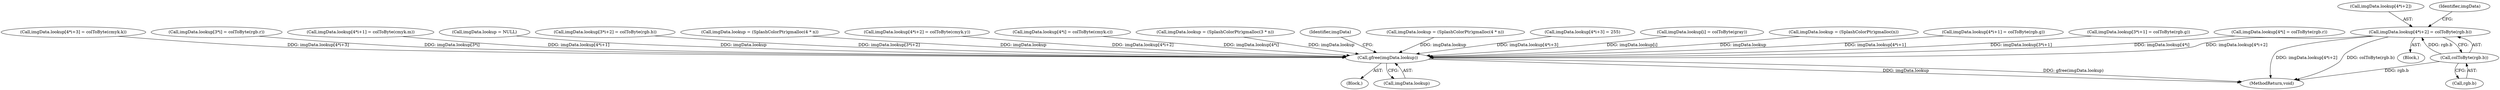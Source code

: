 digraph "0_poppler_7b2d314a61fd0e12f47c62996cb49ec0d1ba747a_10@array" {
"1000400" [label="(Call,imgData.lookup[4*i+2] = colToByte(rgb.b))"];
"1000410" [label="(Call,colToByte(rgb.b))"];
"1000561" [label="(Call,gfree(imgData.lookup))"];
"1000561" [label="(Call,gfree(imgData.lookup))"];
"1000497" [label="(Call,imgData.lookup[4*i+3] = colToByte(cmyk.k))"];
"1000109" [label="(Block,)"];
"1000401" [label="(Call,imgData.lookup[4*i+2])"];
"1000410" [label="(Call,colToByte(rgb.b))"];
"1000302" [label="(Call,imgData.lookup[3*i] = colToByte(rgb.r))"];
"1000469" [label="(Call,imgData.lookup[4*i+1] = colToByte(cmyk.m))"];
"1000569" [label="(MethodReturn,void)"];
"1000213" [label="(Call,imgData.lookup = NULL)"];
"1000363" [label="(Block,)"];
"1000328" [label="(Call,imgData.lookup[3*i+2] = colToByte(rgb.b))"];
"1000411" [label="(Call,rgb.b)"];
"1000427" [label="(Call,imgData.lookup = (SplashColorPtr)gmalloc(4 * n))"];
"1000483" [label="(Call,imgData.lookup[4*i+2] = colToByte(cmyk.y))"];
"1000457" [label="(Call,imgData.lookup[4*i] = colToByte(cmyk.c))"];
"1000272" [label="(Call,imgData.lookup = (SplashColorPtr)gmalloc(3 * n))"];
"1000562" [label="(Call,imgData.lookup)"];
"1000400" [label="(Call,imgData.lookup[4*i+2] = colToByte(rgb.b))"];
"1000566" [label="(Identifier,imgData)"];
"1000344" [label="(Call,imgData.lookup = (SplashColorPtr)gmalloc(4 * n))"];
"1000414" [label="(Call,imgData.lookup[4*i+3] = 255)"];
"1000261" [label="(Call,imgData.lookup[i] = colToByte(gray))"];
"1000233" [label="(Call,imgData.lookup = (SplashColorPtr)gmalloc(n))"];
"1000386" [label="(Call,imgData.lookup[4*i+1] = colToByte(rgb.g))"];
"1000314" [label="(Call,imgData.lookup[3*i+1] = colToByte(rgb.g))"];
"1000374" [label="(Call,imgData.lookup[4*i] = colToByte(rgb.r))"];
"1000417" [label="(Identifier,imgData)"];
"1000400" -> "1000363"  [label="AST: "];
"1000400" -> "1000410"  [label="CFG: "];
"1000401" -> "1000400"  [label="AST: "];
"1000410" -> "1000400"  [label="AST: "];
"1000417" -> "1000400"  [label="CFG: "];
"1000400" -> "1000569"  [label="DDG: imgData.lookup[4*i+2]"];
"1000400" -> "1000569"  [label="DDG: colToByte(rgb.b)"];
"1000410" -> "1000400"  [label="DDG: rgb.b"];
"1000400" -> "1000561"  [label="DDG: imgData.lookup[4*i+2]"];
"1000410" -> "1000411"  [label="CFG: "];
"1000411" -> "1000410"  [label="AST: "];
"1000410" -> "1000569"  [label="DDG: rgb.b"];
"1000561" -> "1000109"  [label="AST: "];
"1000561" -> "1000562"  [label="CFG: "];
"1000562" -> "1000561"  [label="AST: "];
"1000566" -> "1000561"  [label="CFG: "];
"1000561" -> "1000569"  [label="DDG: imgData.lookup"];
"1000561" -> "1000569"  [label="DDG: gfree(imgData.lookup)"];
"1000427" -> "1000561"  [label="DDG: imgData.lookup"];
"1000374" -> "1000561"  [label="DDG: imgData.lookup[4*i]"];
"1000314" -> "1000561"  [label="DDG: imgData.lookup[3*i+1]"];
"1000497" -> "1000561"  [label="DDG: imgData.lookup[4*i+3]"];
"1000302" -> "1000561"  [label="DDG: imgData.lookup[3*i]"];
"1000213" -> "1000561"  [label="DDG: imgData.lookup"];
"1000261" -> "1000561"  [label="DDG: imgData.lookup[i]"];
"1000483" -> "1000561"  [label="DDG: imgData.lookup[4*i+2]"];
"1000386" -> "1000561"  [label="DDG: imgData.lookup[4*i+1]"];
"1000328" -> "1000561"  [label="DDG: imgData.lookup[3*i+2]"];
"1000272" -> "1000561"  [label="DDG: imgData.lookup"];
"1000414" -> "1000561"  [label="DDG: imgData.lookup[4*i+3]"];
"1000233" -> "1000561"  [label="DDG: imgData.lookup"];
"1000457" -> "1000561"  [label="DDG: imgData.lookup[4*i]"];
"1000344" -> "1000561"  [label="DDG: imgData.lookup"];
"1000469" -> "1000561"  [label="DDG: imgData.lookup[4*i+1]"];
}
